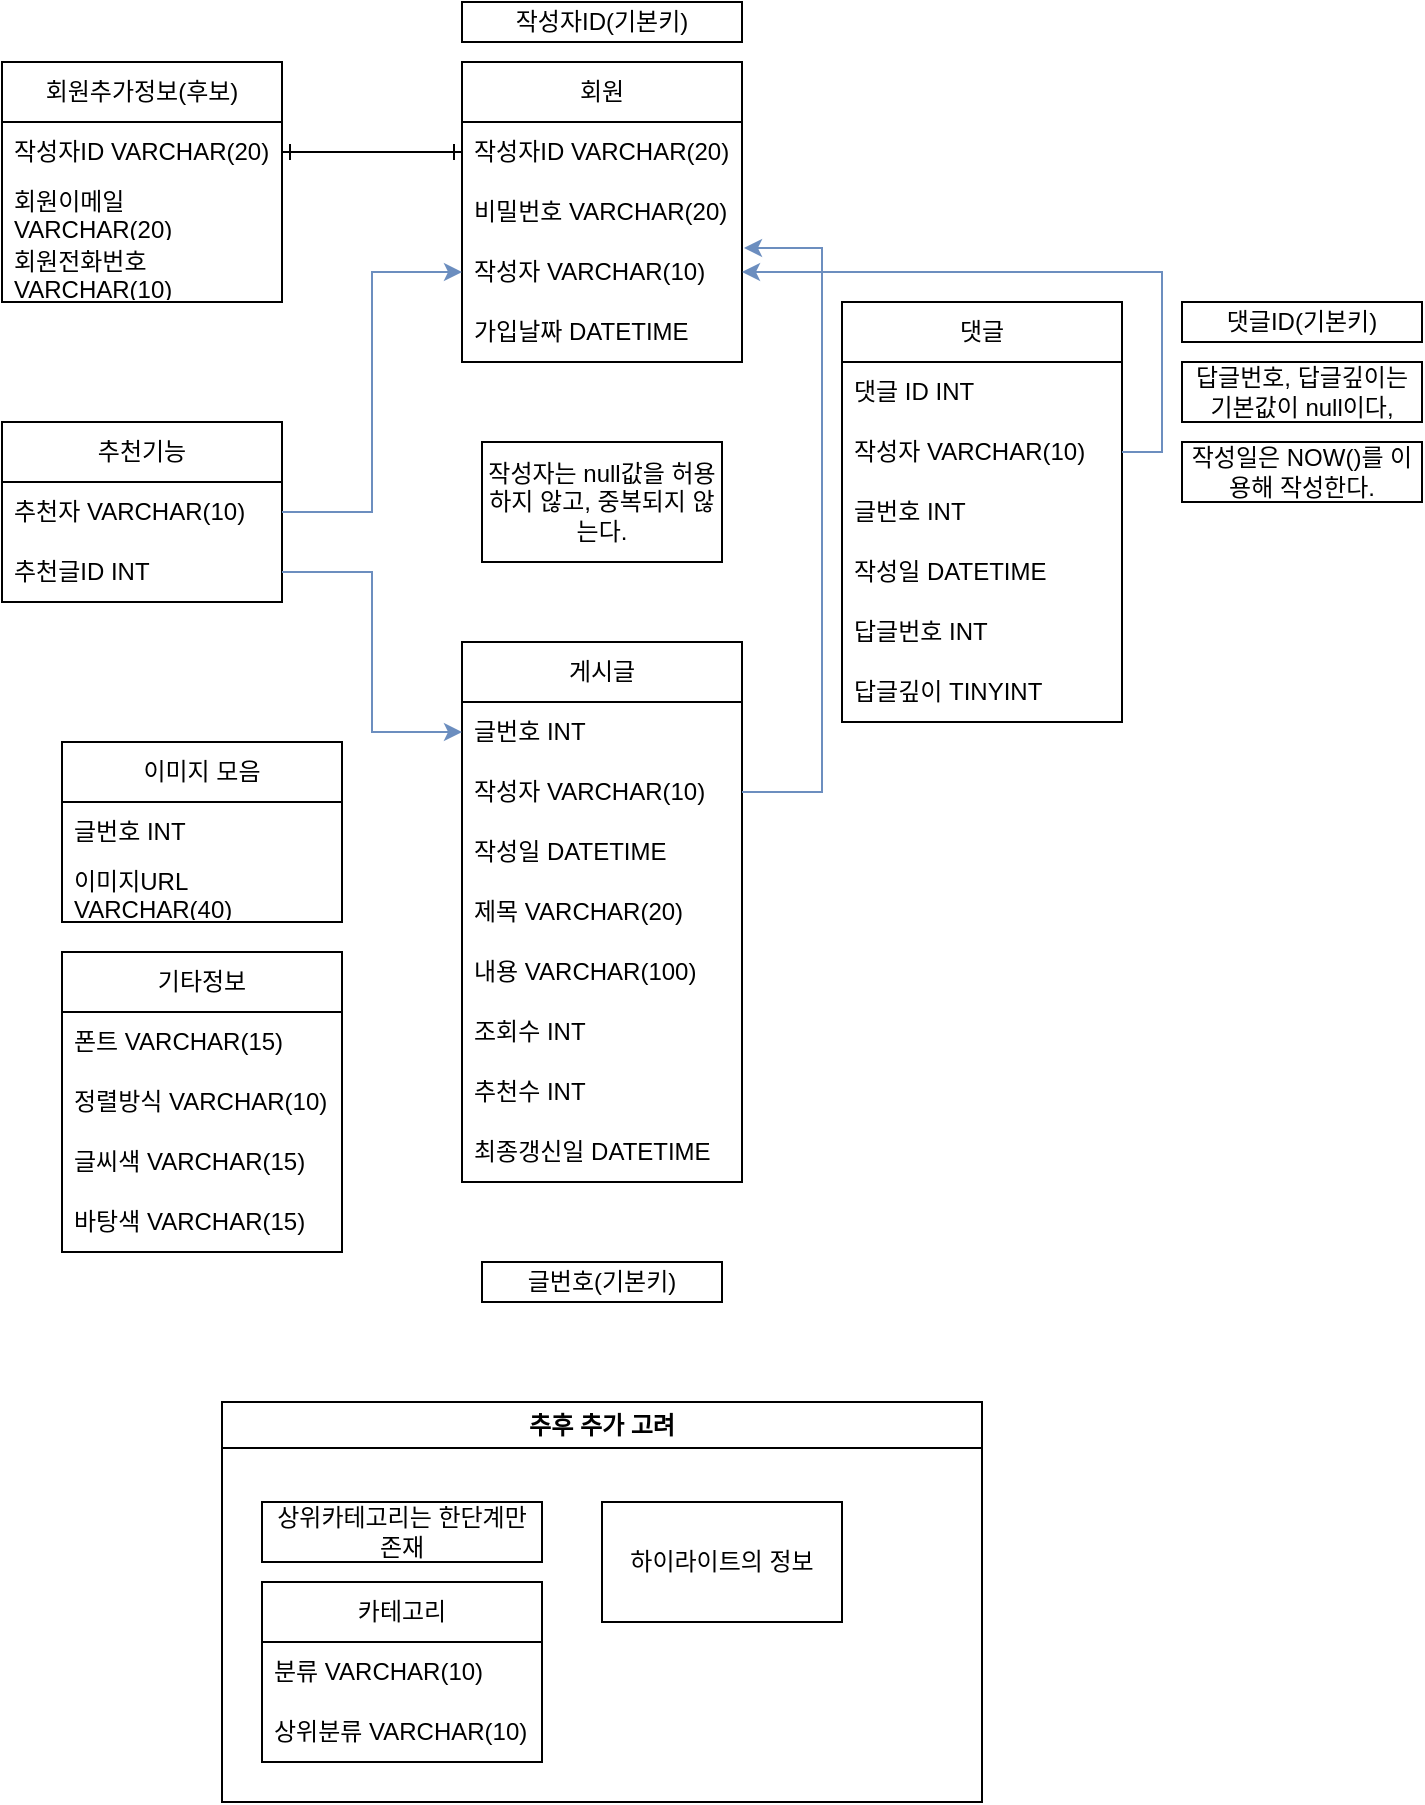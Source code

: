 <mxfile version="24.2.5" type="device">
  <diagram name="페이지-1" id="0HFiIIwhSOLDUuLGY91M">
    <mxGraphModel dx="1386" dy="793" grid="1" gridSize="10" guides="1" tooltips="1" connect="1" arrows="1" fold="1" page="1" pageScale="1" pageWidth="827" pageHeight="1169" math="0" shadow="0">
      <root>
        <mxCell id="0" />
        <mxCell id="1" parent="0" />
        <mxCell id="iyC95nfvRD_eG_s-T14M-20" value="댓글" style="swimlane;fontStyle=0;childLayout=stackLayout;horizontal=1;startSize=30;horizontalStack=0;resizeParent=1;resizeParentMax=0;resizeLast=0;collapsible=1;marginBottom=0;whiteSpace=wrap;html=1;" parent="1" vertex="1">
          <mxGeometry x="520" y="200" width="140" height="210" as="geometry" />
        </mxCell>
        <mxCell id="iyC95nfvRD_eG_s-T14M-21" value="댓글 ID INT" style="text;strokeColor=none;fillColor=none;align=left;verticalAlign=middle;spacingLeft=4;spacingRight=4;overflow=hidden;points=[[0,0.5],[1,0.5]];portConstraint=eastwest;rotatable=0;whiteSpace=wrap;html=1;" parent="iyC95nfvRD_eG_s-T14M-20" vertex="1">
          <mxGeometry y="30" width="140" height="30" as="geometry" />
        </mxCell>
        <mxCell id="iyC95nfvRD_eG_s-T14M-22" value="작성자 VARCHAR(10)" style="text;strokeColor=none;fillColor=none;align=left;verticalAlign=middle;spacingLeft=4;spacingRight=4;overflow=hidden;points=[[0,0.5],[1,0.5]];portConstraint=eastwest;rotatable=0;whiteSpace=wrap;html=1;" parent="iyC95nfvRD_eG_s-T14M-20" vertex="1">
          <mxGeometry y="60" width="140" height="30" as="geometry" />
        </mxCell>
        <mxCell id="iyC95nfvRD_eG_s-T14M-23" value="글번호 INT" style="text;strokeColor=none;fillColor=none;align=left;verticalAlign=middle;spacingLeft=4;spacingRight=4;overflow=hidden;points=[[0,0.5],[1,0.5]];portConstraint=eastwest;rotatable=0;whiteSpace=wrap;html=1;" parent="iyC95nfvRD_eG_s-T14M-20" vertex="1">
          <mxGeometry y="90" width="140" height="30" as="geometry" />
        </mxCell>
        <mxCell id="iyC95nfvRD_eG_s-T14M-43" value="작성일 DATETIME" style="text;strokeColor=none;fillColor=none;align=left;verticalAlign=middle;spacingLeft=4;spacingRight=4;overflow=hidden;points=[[0,0.5],[1,0.5]];portConstraint=eastwest;rotatable=0;whiteSpace=wrap;html=1;" parent="iyC95nfvRD_eG_s-T14M-20" vertex="1">
          <mxGeometry y="120" width="140" height="30" as="geometry" />
        </mxCell>
        <mxCell id="iyC95nfvRD_eG_s-T14M-45" value="답글번호 INT" style="text;strokeColor=none;fillColor=none;align=left;verticalAlign=middle;spacingLeft=4;spacingRight=4;overflow=hidden;points=[[0,0.5],[1,0.5]];portConstraint=eastwest;rotatable=0;whiteSpace=wrap;html=1;" parent="iyC95nfvRD_eG_s-T14M-20" vertex="1">
          <mxGeometry y="150" width="140" height="30" as="geometry" />
        </mxCell>
        <mxCell id="iyC95nfvRD_eG_s-T14M-47" value="답글깊이 TINYINT" style="text;strokeColor=none;fillColor=none;align=left;verticalAlign=middle;spacingLeft=4;spacingRight=4;overflow=hidden;points=[[0,0.5],[1,0.5]];portConstraint=eastwest;rotatable=0;whiteSpace=wrap;html=1;" parent="iyC95nfvRD_eG_s-T14M-20" vertex="1">
          <mxGeometry y="180" width="140" height="30" as="geometry" />
        </mxCell>
        <mxCell id="iyC95nfvRD_eG_s-T14M-24" value="게시글" style="swimlane;fontStyle=0;childLayout=stackLayout;horizontal=1;startSize=30;horizontalStack=0;resizeParent=1;resizeParentMax=0;resizeLast=0;collapsible=1;marginBottom=0;whiteSpace=wrap;html=1;" parent="1" vertex="1">
          <mxGeometry x="330" y="370" width="140" height="270" as="geometry" />
        </mxCell>
        <mxCell id="iyC95nfvRD_eG_s-T14M-25" value="글번호 INT" style="text;strokeColor=none;fillColor=none;align=left;verticalAlign=middle;spacingLeft=4;spacingRight=4;overflow=hidden;points=[[0,0.5],[1,0.5]];portConstraint=eastwest;rotatable=0;whiteSpace=wrap;html=1;" parent="iyC95nfvRD_eG_s-T14M-24" vertex="1">
          <mxGeometry y="30" width="140" height="30" as="geometry" />
        </mxCell>
        <mxCell id="iyC95nfvRD_eG_s-T14M-26" value="작성자 VARCHAR(10)" style="text;strokeColor=none;fillColor=none;align=left;verticalAlign=middle;spacingLeft=4;spacingRight=4;overflow=hidden;points=[[0,0.5],[1,0.5]];portConstraint=eastwest;rotatable=0;whiteSpace=wrap;html=1;" parent="iyC95nfvRD_eG_s-T14M-24" vertex="1">
          <mxGeometry y="60" width="140" height="30" as="geometry" />
        </mxCell>
        <mxCell id="iyC95nfvRD_eG_s-T14M-27" value="작성일 DATETIME" style="text;strokeColor=none;fillColor=none;align=left;verticalAlign=middle;spacingLeft=4;spacingRight=4;overflow=hidden;points=[[0,0.5],[1,0.5]];portConstraint=eastwest;rotatable=0;whiteSpace=wrap;html=1;" parent="iyC95nfvRD_eG_s-T14M-24" vertex="1">
          <mxGeometry y="90" width="140" height="30" as="geometry" />
        </mxCell>
        <mxCell id="iyC95nfvRD_eG_s-T14M-38" value="제목 VARCHAR(20)" style="text;strokeColor=none;fillColor=none;align=left;verticalAlign=middle;spacingLeft=4;spacingRight=4;overflow=hidden;points=[[0,0.5],[1,0.5]];portConstraint=eastwest;rotatable=0;whiteSpace=wrap;html=1;" parent="iyC95nfvRD_eG_s-T14M-24" vertex="1">
          <mxGeometry y="120" width="140" height="30" as="geometry" />
        </mxCell>
        <mxCell id="iyC95nfvRD_eG_s-T14M-39" value="내용 VARCHAR(100)" style="text;strokeColor=none;fillColor=none;align=left;verticalAlign=middle;spacingLeft=4;spacingRight=4;overflow=hidden;points=[[0,0.5],[1,0.5]];portConstraint=eastwest;rotatable=0;whiteSpace=wrap;html=1;" parent="iyC95nfvRD_eG_s-T14M-24" vertex="1">
          <mxGeometry y="150" width="140" height="30" as="geometry" />
        </mxCell>
        <mxCell id="iyC95nfvRD_eG_s-T14M-59" value="조회수 INT" style="text;strokeColor=none;fillColor=none;align=left;verticalAlign=middle;spacingLeft=4;spacingRight=4;overflow=hidden;points=[[0,0.5],[1,0.5]];portConstraint=eastwest;rotatable=0;whiteSpace=wrap;html=1;" parent="iyC95nfvRD_eG_s-T14M-24" vertex="1">
          <mxGeometry y="180" width="140" height="30" as="geometry" />
        </mxCell>
        <mxCell id="iyC95nfvRD_eG_s-T14M-65" value="추천수 INT" style="text;strokeColor=none;fillColor=none;align=left;verticalAlign=middle;spacingLeft=4;spacingRight=4;overflow=hidden;points=[[0,0.5],[1,0.5]];portConstraint=eastwest;rotatable=0;whiteSpace=wrap;html=1;" parent="iyC95nfvRD_eG_s-T14M-24" vertex="1">
          <mxGeometry y="210" width="140" height="30" as="geometry" />
        </mxCell>
        <mxCell id="Bt4ojYNOaacOLdR6Ex1n-5" value="최종갱신일 DATETIME" style="text;strokeColor=none;fillColor=none;align=left;verticalAlign=middle;spacingLeft=4;spacingRight=4;overflow=hidden;points=[[0,0.5],[1,0.5]];portConstraint=eastwest;rotatable=0;whiteSpace=wrap;html=1;" parent="iyC95nfvRD_eG_s-T14M-24" vertex="1">
          <mxGeometry y="240" width="140" height="30" as="geometry" />
        </mxCell>
        <mxCell id="deGzDgmYUsGtHUkLzwtb-12" style="edgeStyle=orthogonalEdgeStyle;rounded=0;orthogonalLoop=1;jettySize=auto;html=1;exitX=1;exitY=0.5;exitDx=0;exitDy=0;" edge="1" parent="iyC95nfvRD_eG_s-T14M-24" source="iyC95nfvRD_eG_s-T14M-26" target="iyC95nfvRD_eG_s-T14M-26">
          <mxGeometry relative="1" as="geometry" />
        </mxCell>
        <mxCell id="iyC95nfvRD_eG_s-T14M-28" value="회원" style="swimlane;fontStyle=0;childLayout=stackLayout;horizontal=1;startSize=30;horizontalStack=0;resizeParent=1;resizeParentMax=0;resizeLast=0;collapsible=1;marginBottom=0;whiteSpace=wrap;html=1;" parent="1" vertex="1">
          <mxGeometry x="330" y="80" width="140" height="150" as="geometry" />
        </mxCell>
        <mxCell id="iyC95nfvRD_eG_s-T14M-30" value="작성자ID VARCHAR(20)" style="text;strokeColor=none;fillColor=none;align=left;verticalAlign=middle;spacingLeft=4;spacingRight=4;overflow=hidden;points=[[0,0.5],[1,0.5]];portConstraint=eastwest;rotatable=0;whiteSpace=wrap;html=1;" parent="iyC95nfvRD_eG_s-T14M-28" vertex="1">
          <mxGeometry y="30" width="140" height="30" as="geometry" />
        </mxCell>
        <mxCell id="iyC95nfvRD_eG_s-T14M-31" value="비밀번호 VARCHAR(20)" style="text;strokeColor=none;fillColor=none;align=left;verticalAlign=middle;spacingLeft=4;spacingRight=4;overflow=hidden;points=[[0,0.5],[1,0.5]];portConstraint=eastwest;rotatable=0;whiteSpace=wrap;html=1;" parent="iyC95nfvRD_eG_s-T14M-28" vertex="1">
          <mxGeometry y="60" width="140" height="30" as="geometry" />
        </mxCell>
        <mxCell id="iyC95nfvRD_eG_s-T14M-62" value="작성자 VARCHAR(10)" style="text;strokeColor=none;fillColor=none;align=left;verticalAlign=middle;spacingLeft=4;spacingRight=4;overflow=hidden;points=[[0,0.5],[1,0.5]];portConstraint=eastwest;rotatable=0;whiteSpace=wrap;html=1;" parent="iyC95nfvRD_eG_s-T14M-28" vertex="1">
          <mxGeometry y="90" width="140" height="30" as="geometry" />
        </mxCell>
        <mxCell id="iyC95nfvRD_eG_s-T14M-66" value="가입날짜 DATETIME" style="text;strokeColor=none;fillColor=none;align=left;verticalAlign=middle;spacingLeft=4;spacingRight=4;overflow=hidden;points=[[0,0.5],[1,0.5]];portConstraint=eastwest;rotatable=0;whiteSpace=wrap;html=1;" parent="iyC95nfvRD_eG_s-T14M-28" vertex="1">
          <mxGeometry y="120" width="140" height="30" as="geometry" />
        </mxCell>
        <mxCell id="deGzDgmYUsGtHUkLzwtb-3" value="추천기능" style="swimlane;fontStyle=0;childLayout=stackLayout;horizontal=1;startSize=30;horizontalStack=0;resizeParent=1;resizeParentMax=0;resizeLast=0;collapsible=1;marginBottom=0;whiteSpace=wrap;html=1;" vertex="1" parent="1">
          <mxGeometry x="100" y="260" width="140" height="90" as="geometry" />
        </mxCell>
        <mxCell id="deGzDgmYUsGtHUkLzwtb-6" value="추천자 VARCHAR(10)" style="text;strokeColor=none;fillColor=none;align=left;verticalAlign=middle;spacingLeft=4;spacingRight=4;overflow=hidden;points=[[0,0.5],[1,0.5]];portConstraint=eastwest;rotatable=0;whiteSpace=wrap;html=1;" vertex="1" parent="deGzDgmYUsGtHUkLzwtb-3">
          <mxGeometry y="30" width="140" height="30" as="geometry" />
        </mxCell>
        <mxCell id="deGzDgmYUsGtHUkLzwtb-7" value="추천글ID INT" style="text;strokeColor=none;fillColor=none;align=left;verticalAlign=middle;spacingLeft=4;spacingRight=4;overflow=hidden;points=[[0,0.5],[1,0.5]];portConstraint=eastwest;rotatable=0;whiteSpace=wrap;html=1;" vertex="1" parent="deGzDgmYUsGtHUkLzwtb-3">
          <mxGeometry y="60" width="140" height="30" as="geometry" />
        </mxCell>
        <mxCell id="deGzDgmYUsGtHUkLzwtb-11" style="edgeStyle=orthogonalEdgeStyle;rounded=0;orthogonalLoop=1;jettySize=auto;html=1;exitX=1;exitY=0.5;exitDx=0;exitDy=0;fillColor=#dae8fc;strokeColor=#6c8ebf;" edge="1" parent="1" source="iyC95nfvRD_eG_s-T14M-22" target="iyC95nfvRD_eG_s-T14M-62">
          <mxGeometry relative="1" as="geometry">
            <mxPoint x="700" y="180" as="targetPoint" />
          </mxGeometry>
        </mxCell>
        <mxCell id="deGzDgmYUsGtHUkLzwtb-13" style="edgeStyle=orthogonalEdgeStyle;rounded=0;orthogonalLoop=1;jettySize=auto;html=1;exitX=1;exitY=0.5;exitDx=0;exitDy=0;fillColor=#dae8fc;strokeColor=#6c8ebf;entryX=1.007;entryY=0.067;entryDx=0;entryDy=0;entryPerimeter=0;" edge="1" parent="1" source="iyC95nfvRD_eG_s-T14M-26" target="iyC95nfvRD_eG_s-T14M-62">
          <mxGeometry relative="1" as="geometry">
            <mxPoint x="490" y="173" as="targetPoint" />
            <Array as="points">
              <mxPoint x="510" y="445" />
              <mxPoint x="510" y="173" />
            </Array>
          </mxGeometry>
        </mxCell>
        <mxCell id="deGzDgmYUsGtHUkLzwtb-15" style="edgeStyle=orthogonalEdgeStyle;rounded=0;orthogonalLoop=1;jettySize=auto;html=1;exitX=0;exitY=0.5;exitDx=0;exitDy=0;entryX=1;entryY=0.5;entryDx=0;entryDy=0;fillColor=#dae8fc;strokeColor=#6c8ebf;endArrow=none;endFill=0;startArrow=classic;startFill=1;" edge="1" parent="1" source="iyC95nfvRD_eG_s-T14M-62" target="deGzDgmYUsGtHUkLzwtb-6">
          <mxGeometry relative="1" as="geometry" />
        </mxCell>
        <mxCell id="deGzDgmYUsGtHUkLzwtb-16" style="edgeStyle=orthogonalEdgeStyle;rounded=0;orthogonalLoop=1;jettySize=auto;html=1;exitX=0;exitY=0.5;exitDx=0;exitDy=0;entryX=1;entryY=0.5;entryDx=0;entryDy=0;fillColor=#dae8fc;strokeColor=#6c8ebf;endArrow=none;endFill=0;startArrow=classic;startFill=1;" edge="1" parent="1" source="iyC95nfvRD_eG_s-T14M-25" target="deGzDgmYUsGtHUkLzwtb-7">
          <mxGeometry relative="1" as="geometry" />
        </mxCell>
        <mxCell id="deGzDgmYUsGtHUkLzwtb-23" value="회원추가정보(후보)" style="swimlane;fontStyle=0;childLayout=stackLayout;horizontal=1;startSize=30;horizontalStack=0;resizeParent=1;resizeParentMax=0;resizeLast=0;collapsible=1;marginBottom=0;whiteSpace=wrap;html=1;" vertex="1" parent="1">
          <mxGeometry x="100" y="80" width="140" height="120" as="geometry" />
        </mxCell>
        <mxCell id="deGzDgmYUsGtHUkLzwtb-24" value="작성자ID VARCHAR(20)" style="text;strokeColor=none;fillColor=none;align=left;verticalAlign=middle;spacingLeft=4;spacingRight=4;overflow=hidden;points=[[0,0.5],[1,0.5]];portConstraint=eastwest;rotatable=0;whiteSpace=wrap;html=1;" vertex="1" parent="deGzDgmYUsGtHUkLzwtb-23">
          <mxGeometry y="30" width="140" height="30" as="geometry" />
        </mxCell>
        <mxCell id="deGzDgmYUsGtHUkLzwtb-25" value="회원이메일 VARCHAR(20)" style="text;strokeColor=none;fillColor=none;align=left;verticalAlign=middle;spacingLeft=4;spacingRight=4;overflow=hidden;points=[[0,0.5],[1,0.5]];portConstraint=eastwest;rotatable=0;whiteSpace=wrap;html=1;" vertex="1" parent="deGzDgmYUsGtHUkLzwtb-23">
          <mxGeometry y="60" width="140" height="30" as="geometry" />
        </mxCell>
        <mxCell id="deGzDgmYUsGtHUkLzwtb-26" value="회원전화번호 VARCHAR(10)" style="text;strokeColor=none;fillColor=none;align=left;verticalAlign=middle;spacingLeft=4;spacingRight=4;overflow=hidden;points=[[0,0.5],[1,0.5]];portConstraint=eastwest;rotatable=0;whiteSpace=wrap;html=1;" vertex="1" parent="deGzDgmYUsGtHUkLzwtb-23">
          <mxGeometry y="90" width="140" height="30" as="geometry" />
        </mxCell>
        <mxCell id="deGzDgmYUsGtHUkLzwtb-27" value="작성자ID(기본키)" style="rounded=0;whiteSpace=wrap;html=1;" vertex="1" parent="1">
          <mxGeometry x="330" y="50" width="140" height="20" as="geometry" />
        </mxCell>
        <mxCell id="deGzDgmYUsGtHUkLzwtb-28" value="글번호(기본키)" style="rounded=0;whiteSpace=wrap;html=1;" vertex="1" parent="1">
          <mxGeometry x="340" y="680" width="120" height="20" as="geometry" />
        </mxCell>
        <mxCell id="deGzDgmYUsGtHUkLzwtb-29" value="작성자는 null값을 허용하지 않고, 중복되지 않는다." style="rounded=0;whiteSpace=wrap;html=1;" vertex="1" parent="1">
          <mxGeometry x="340" y="270" width="120" height="60" as="geometry" />
        </mxCell>
        <mxCell id="deGzDgmYUsGtHUkLzwtb-30" value="댓글ID(기본키)" style="rounded=0;whiteSpace=wrap;html=1;" vertex="1" parent="1">
          <mxGeometry x="690" y="200" width="120" height="20" as="geometry" />
        </mxCell>
        <mxCell id="deGzDgmYUsGtHUkLzwtb-31" style="edgeStyle=orthogonalEdgeStyle;rounded=0;orthogonalLoop=1;jettySize=auto;html=1;entryX=0;entryY=0.5;entryDx=0;entryDy=0;startArrow=ERone;startFill=0;endArrow=ERone;endFill=0;" edge="1" parent="1" source="deGzDgmYUsGtHUkLzwtb-24" target="iyC95nfvRD_eG_s-T14M-30">
          <mxGeometry relative="1" as="geometry" />
        </mxCell>
        <mxCell id="deGzDgmYUsGtHUkLzwtb-37" value="답글번호, 답글깊이는 기본값이 null이다," style="rounded=0;whiteSpace=wrap;html=1;" vertex="1" parent="1">
          <mxGeometry x="690" y="230" width="120" height="30" as="geometry" />
        </mxCell>
        <mxCell id="deGzDgmYUsGtHUkLzwtb-38" value="작성일은 NOW()를 이용해 작성한다." style="rounded=0;whiteSpace=wrap;html=1;" vertex="1" parent="1">
          <mxGeometry x="690" y="270" width="120" height="30" as="geometry" />
        </mxCell>
        <mxCell id="deGzDgmYUsGtHUkLzwtb-45" value="이미지 모음" style="swimlane;fontStyle=0;childLayout=stackLayout;horizontal=1;startSize=30;horizontalStack=0;resizeParent=1;resizeParentMax=0;resizeLast=0;collapsible=1;marginBottom=0;whiteSpace=wrap;html=1;" vertex="1" parent="1">
          <mxGeometry x="130" y="420" width="140" height="90" as="geometry" />
        </mxCell>
        <mxCell id="deGzDgmYUsGtHUkLzwtb-47" value="글번호 INT" style="text;strokeColor=none;fillColor=none;align=left;verticalAlign=middle;spacingLeft=4;spacingRight=4;overflow=hidden;points=[[0,0.5],[1,0.5]];portConstraint=eastwest;rotatable=0;whiteSpace=wrap;html=1;" vertex="1" parent="deGzDgmYUsGtHUkLzwtb-45">
          <mxGeometry y="30" width="140" height="30" as="geometry" />
        </mxCell>
        <mxCell id="deGzDgmYUsGtHUkLzwtb-49" value="이미지URL VARCHAR(40)" style="text;strokeColor=none;fillColor=none;align=left;verticalAlign=middle;spacingLeft=4;spacingRight=4;overflow=hidden;points=[[0,0.5],[1,0.5]];portConstraint=eastwest;rotatable=0;whiteSpace=wrap;html=1;" vertex="1" parent="deGzDgmYUsGtHUkLzwtb-45">
          <mxGeometry y="60" width="140" height="30" as="geometry" />
        </mxCell>
        <mxCell id="deGzDgmYUsGtHUkLzwtb-51" value="기타정보" style="swimlane;fontStyle=0;childLayout=stackLayout;horizontal=1;startSize=30;horizontalStack=0;resizeParent=1;resizeParentMax=0;resizeLast=0;collapsible=1;marginBottom=0;whiteSpace=wrap;html=1;" vertex="1" parent="1">
          <mxGeometry x="130" y="525" width="140" height="150" as="geometry" />
        </mxCell>
        <mxCell id="deGzDgmYUsGtHUkLzwtb-52" value="폰트 VARCHAR(15)" style="text;strokeColor=none;fillColor=none;align=left;verticalAlign=middle;spacingLeft=4;spacingRight=4;overflow=hidden;points=[[0,0.5],[1,0.5]];portConstraint=eastwest;rotatable=0;whiteSpace=wrap;html=1;" vertex="1" parent="deGzDgmYUsGtHUkLzwtb-51">
          <mxGeometry y="30" width="140" height="30" as="geometry" />
        </mxCell>
        <mxCell id="deGzDgmYUsGtHUkLzwtb-53" value="정렬방식 VARCHAR(10)" style="text;strokeColor=none;fillColor=none;align=left;verticalAlign=middle;spacingLeft=4;spacingRight=4;overflow=hidden;points=[[0,0.5],[1,0.5]];portConstraint=eastwest;rotatable=0;whiteSpace=wrap;html=1;" vertex="1" parent="deGzDgmYUsGtHUkLzwtb-51">
          <mxGeometry y="60" width="140" height="30" as="geometry" />
        </mxCell>
        <mxCell id="deGzDgmYUsGtHUkLzwtb-54" value="글씨색 VARCHAR(15)" style="text;strokeColor=none;fillColor=none;align=left;verticalAlign=middle;spacingLeft=4;spacingRight=4;overflow=hidden;points=[[0,0.5],[1,0.5]];portConstraint=eastwest;rotatable=0;whiteSpace=wrap;html=1;" vertex="1" parent="deGzDgmYUsGtHUkLzwtb-51">
          <mxGeometry y="90" width="140" height="30" as="geometry" />
        </mxCell>
        <mxCell id="deGzDgmYUsGtHUkLzwtb-56" value="바탕색 VARCHAR(15)" style="text;strokeColor=none;fillColor=none;align=left;verticalAlign=middle;spacingLeft=4;spacingRight=4;overflow=hidden;points=[[0,0.5],[1,0.5]];portConstraint=eastwest;rotatable=0;whiteSpace=wrap;html=1;" vertex="1" parent="deGzDgmYUsGtHUkLzwtb-51">
          <mxGeometry y="120" width="140" height="30" as="geometry" />
        </mxCell>
        <mxCell id="deGzDgmYUsGtHUkLzwtb-55" value="추후 추가 고려" style="swimlane;whiteSpace=wrap;html=1;" vertex="1" parent="1">
          <mxGeometry x="210" y="750" width="380" height="200" as="geometry" />
        </mxCell>
        <mxCell id="deGzDgmYUsGtHUkLzwtb-32" value="카테고리" style="swimlane;fontStyle=0;childLayout=stackLayout;horizontal=1;startSize=30;horizontalStack=0;resizeParent=1;resizeParentMax=0;resizeLast=0;collapsible=1;marginBottom=0;whiteSpace=wrap;html=1;" vertex="1" parent="deGzDgmYUsGtHUkLzwtb-55">
          <mxGeometry x="20" y="90" width="140" height="90" as="geometry" />
        </mxCell>
        <mxCell id="deGzDgmYUsGtHUkLzwtb-33" value="분류 VARCHAR(10)" style="text;strokeColor=none;fillColor=none;align=left;verticalAlign=middle;spacingLeft=4;spacingRight=4;overflow=hidden;points=[[0,0.5],[1,0.5]];portConstraint=eastwest;rotatable=0;whiteSpace=wrap;html=1;" vertex="1" parent="deGzDgmYUsGtHUkLzwtb-32">
          <mxGeometry y="30" width="140" height="30" as="geometry" />
        </mxCell>
        <mxCell id="deGzDgmYUsGtHUkLzwtb-34" value="상위분류 VARCHAR(10)" style="text;strokeColor=none;fillColor=none;align=left;verticalAlign=middle;spacingLeft=4;spacingRight=4;overflow=hidden;points=[[0,0.5],[1,0.5]];portConstraint=eastwest;rotatable=0;whiteSpace=wrap;html=1;" vertex="1" parent="deGzDgmYUsGtHUkLzwtb-32">
          <mxGeometry y="60" width="140" height="30" as="geometry" />
        </mxCell>
        <mxCell id="deGzDgmYUsGtHUkLzwtb-41" value="상위카테고리는 한단계만 존재" style="rounded=0;whiteSpace=wrap;html=1;" vertex="1" parent="deGzDgmYUsGtHUkLzwtb-55">
          <mxGeometry x="20" y="50" width="140" height="30" as="geometry" />
        </mxCell>
        <mxCell id="deGzDgmYUsGtHUkLzwtb-59" value="하이라이트의 정보" style="rounded=0;whiteSpace=wrap;html=1;" vertex="1" parent="deGzDgmYUsGtHUkLzwtb-55">
          <mxGeometry x="190" y="50" width="120" height="60" as="geometry" />
        </mxCell>
      </root>
    </mxGraphModel>
  </diagram>
</mxfile>
